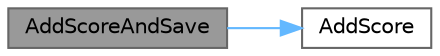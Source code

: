 digraph "AddScoreAndSave"
{
 // LATEX_PDF_SIZE
  bgcolor="transparent";
  edge [fontname=Helvetica,fontsize=10,labelfontname=Helvetica,labelfontsize=10];
  node [fontname=Helvetica,fontsize=10,shape=box,height=0.2,width=0.4];
  rankdir="LR";
  Node1 [id="Node000001",label="AddScoreAndSave",height=0.2,width=0.4,color="gray40", fillcolor="grey60", style="filled", fontcolor="black",tooltip="Checks if the score is high enough to be saved and adds it to the array of scores in the correct posi..."];
  Node1 -> Node2 [id="edge3_Node000001_Node000002",color="steelblue1",style="solid",tooltip=" "];
  Node2 [id="Node000002",label="AddScore",height=0.2,width=0.4,color="grey40", fillcolor="white", style="filled",URL="$class_serialization_1_1_score_data.html#a886e39b99d6ac17e2906dc536227ecbe",tooltip="Checks if the score is high enough to be saved and adds it to the array of scores in the correct posi..."];
}
